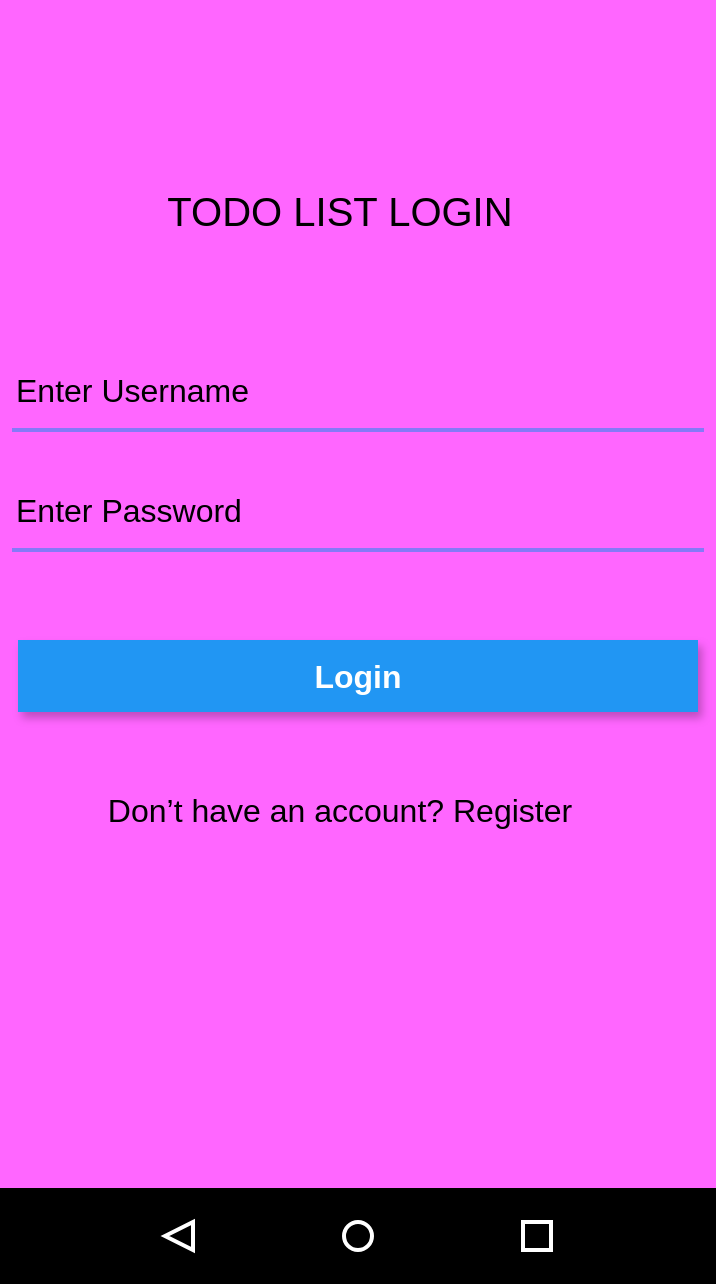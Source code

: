 <mxfile version="28.1.2">
  <diagram name="Page-1" id="UUxXxP9__qNTtRzxZBS_">
    <mxGraphModel dx="1298" dy="952" grid="1" gridSize="10" guides="1" tooltips="1" connect="1" arrows="1" fold="1" page="1" pageScale="1" pageWidth="1169" pageHeight="827" math="0" shadow="0">
      <root>
        <mxCell id="0" />
        <mxCell id="1" parent="0" />
        <mxCell id="AZbHiod_twc_XaySuGup-1" value="" style="dashed=0;shape=rect;fillColor=#FF66FF;strokeColor=none;" parent="1" vertex="1">
          <mxGeometry x="320" y="80" width="358" height="642" as="geometry" />
        </mxCell>
        <mxCell id="AZbHiod_twc_XaySuGup-17" value="" style="dashed=0;shape=rect;strokeColor=none;fillColor=#000000;resizeWidth=1;" parent="AZbHiod_twc_XaySuGup-1" vertex="1">
          <mxGeometry y="1" width="358" height="48" relative="1" as="geometry">
            <mxPoint y="-48" as="offset" />
          </mxGeometry>
        </mxCell>
        <mxCell id="AZbHiod_twc_XaySuGup-18" value="" style="dashed=0;shape=mxgraph.gmdl.back;strokeColor=#ffffff;fillColor=#000000;strokeWidth=2;" parent="AZbHiod_twc_XaySuGup-17" vertex="1">
          <mxGeometry x="0.25" y="0.5" width="14" height="14" relative="1" as="geometry">
            <mxPoint x="-7" y="-7" as="offset" />
          </mxGeometry>
        </mxCell>
        <mxCell id="AZbHiod_twc_XaySuGup-19" value="" style="shape=ellipse;strokeColor=#ffffff;fillColor=#000000;strokeWidth=2;" parent="AZbHiod_twc_XaySuGup-17" vertex="1">
          <mxGeometry x="0.5" y="0.5" width="14" height="14" relative="1" as="geometry">
            <mxPoint x="-7" y="-7" as="offset" />
          </mxGeometry>
        </mxCell>
        <mxCell id="AZbHiod_twc_XaySuGup-20" value="" style="shape=rect;strokeColor=#ffffff;fillColor=#000000;strokeWidth=2;" parent="AZbHiod_twc_XaySuGup-17" vertex="1">
          <mxGeometry x="0.75" y="0.5" width="14" height="14" relative="1" as="geometry">
            <mxPoint x="-7" y="-7" as="offset" />
          </mxGeometry>
        </mxCell>
        <mxCell id="AZbHiod_twc_XaySuGup-32" value="&lt;font style=&quot;font-size: 16px;&quot;&gt;Login&lt;/font&gt;" style="whiteSpace=wrap;html=1;dashed=0;align=center;fontSize=12;shape=rect;fillColor=#2196F3;strokeColor=none;fontStyle=1;shadow=1;fontColor=#ffffff;" parent="AZbHiod_twc_XaySuGup-1" vertex="1">
          <mxGeometry x="9" y="320" width="340" height="36" as="geometry" />
        </mxCell>
        <mxCell id="AZbHiod_twc_XaySuGup-33" value="Enter Username" style="text;fontSize=16;verticalAlign=middle;strokeColor=none;fillColor=none;whiteSpace=wrap;html=1;" parent="AZbHiod_twc_XaySuGup-1" vertex="1">
          <mxGeometry x="6" y="180" width="346" height="30" as="geometry" />
        </mxCell>
        <mxCell id="AZbHiod_twc_XaySuGup-34" value="" style="dashed=0;shape=line;strokeWidth=2;noLabel=1;strokeColor=#0C8CF2;opacity=50;" parent="AZbHiod_twc_XaySuGup-1" vertex="1">
          <mxGeometry x="6" y="210" width="346" height="10" as="geometry" />
        </mxCell>
        <mxCell id="AZbHiod_twc_XaySuGup-35" value="Enter Password" style="text;fontSize=16;verticalAlign=middle;strokeColor=none;fillColor=none;whiteSpace=wrap;html=1;" parent="AZbHiod_twc_XaySuGup-1" vertex="1">
          <mxGeometry x="6" y="240" width="346" height="30" as="geometry" />
        </mxCell>
        <mxCell id="AZbHiod_twc_XaySuGup-36" value="" style="dashed=0;shape=line;strokeWidth=2;noLabel=1;strokeColor=#0C8CF2;opacity=50;" parent="AZbHiod_twc_XaySuGup-1" vertex="1">
          <mxGeometry x="6" y="270" width="346" height="10" as="geometry" />
        </mxCell>
        <mxCell id="AZbHiod_twc_XaySuGup-39" value="&lt;font style=&quot;font-size: 16px;&quot;&gt;Don’t have an account? Register&lt;/font&gt;" style="text;strokeColor=none;align=center;fillColor=none;html=1;verticalAlign=middle;whiteSpace=wrap;rounded=0;" parent="AZbHiod_twc_XaySuGup-1" vertex="1">
          <mxGeometry x="20" y="390" width="300" height="30" as="geometry" />
        </mxCell>
        <mxCell id="AZbHiod_twc_XaySuGup-40" value="&lt;font style=&quot;font-size: 20px;&quot;&gt;TODO LIST LOGIN&lt;/font&gt;" style="text;strokeColor=none;align=center;fillColor=none;html=1;verticalAlign=middle;whiteSpace=wrap;rounded=0;" parent="AZbHiod_twc_XaySuGup-1" vertex="1">
          <mxGeometry x="65" y="90" width="210" height="30" as="geometry" />
        </mxCell>
      </root>
    </mxGraphModel>
  </diagram>
</mxfile>
